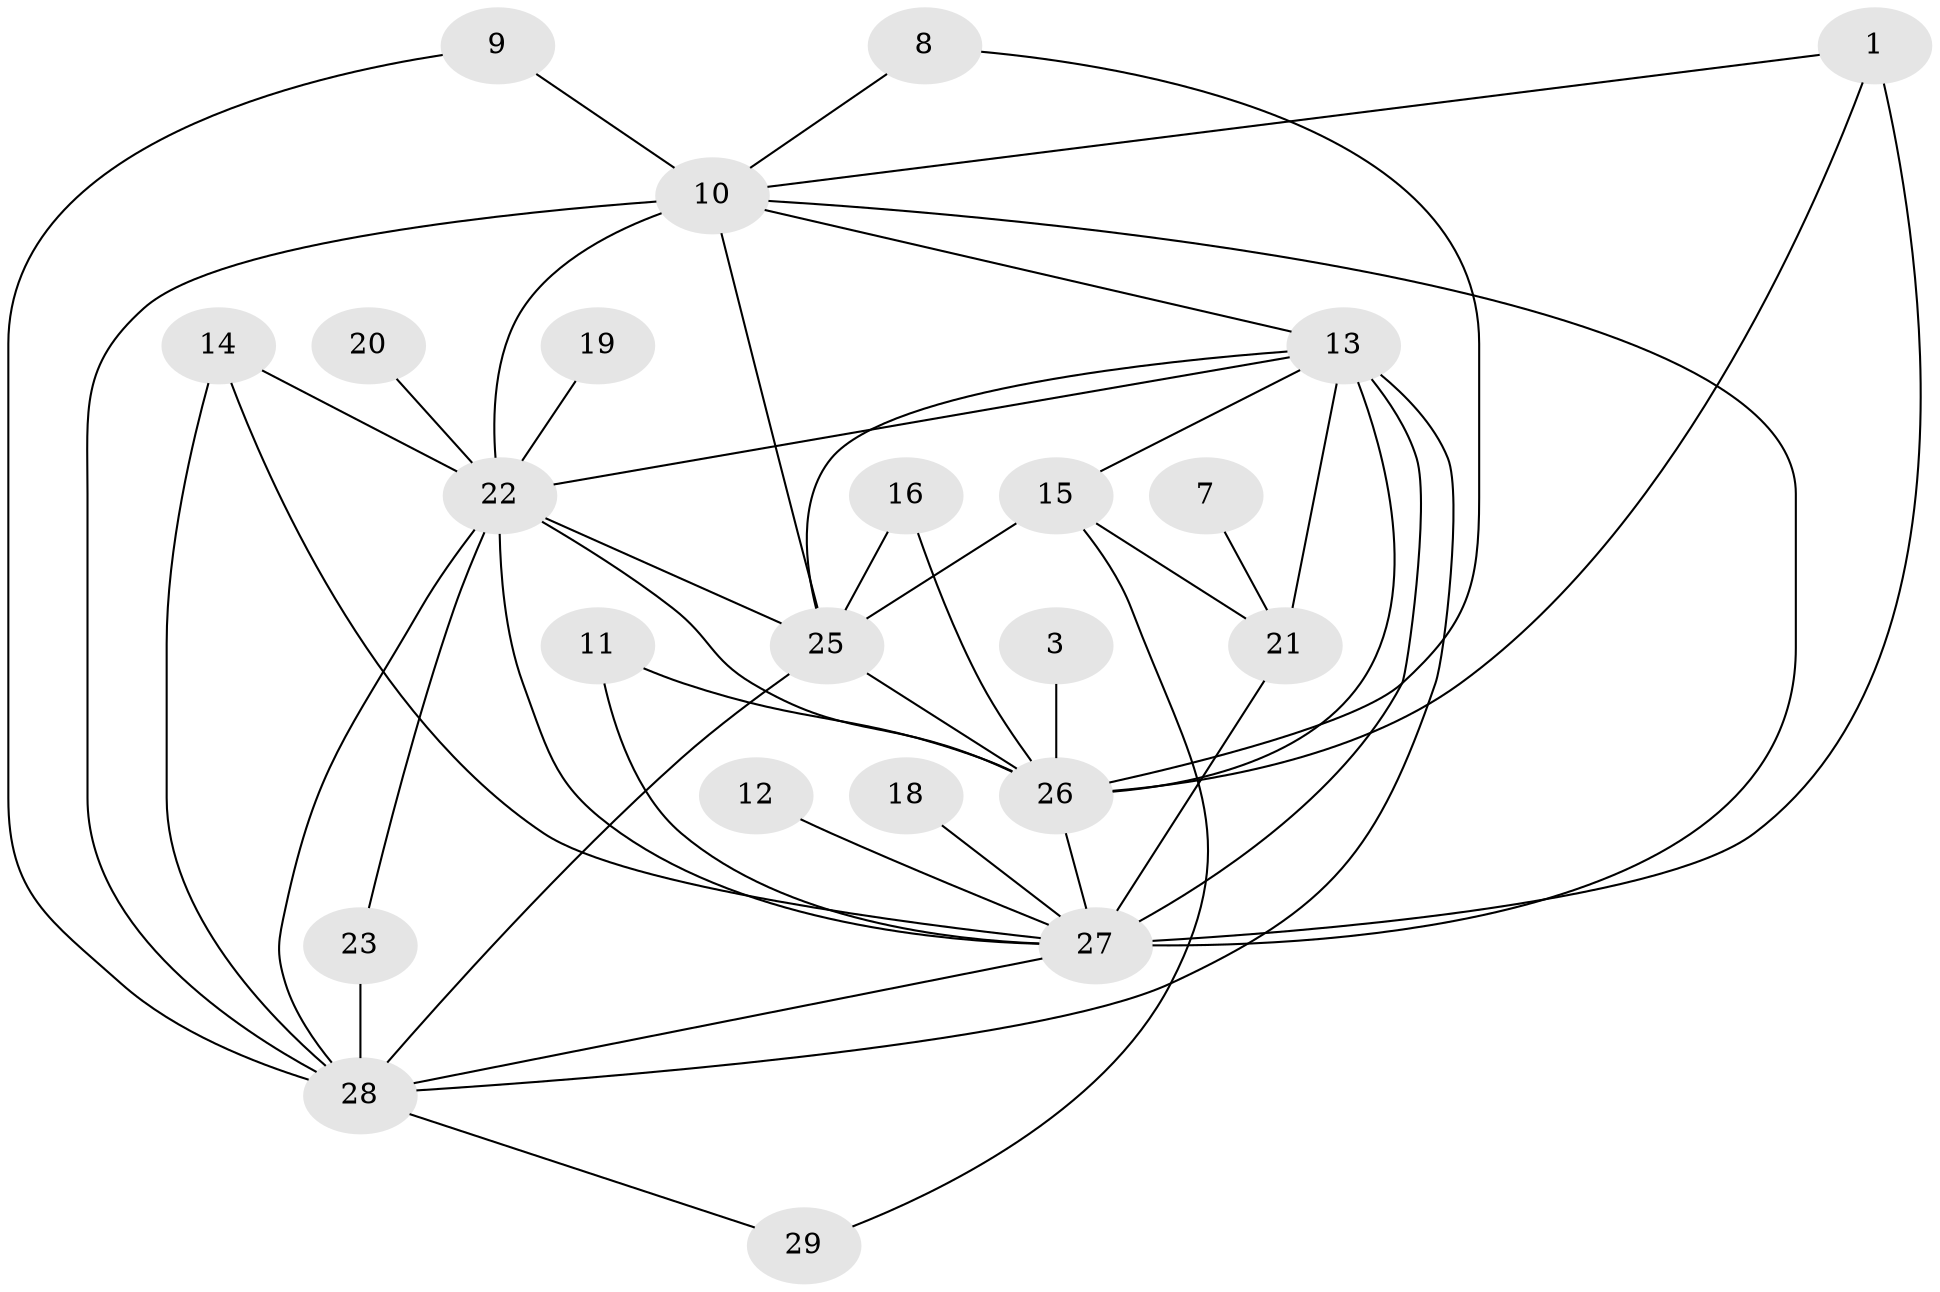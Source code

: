 // original degree distribution, {4: 0.17894736842105263, 2: 0.23157894736842105, 7: 0.031578947368421054, 1: 0.2, 3: 0.18947368421052632, 6: 0.05263157894736842, 0: 0.05263157894736842, 5: 0.06315789473684211}
// Generated by graph-tools (version 1.1) at 2025/35/03/04/25 23:35:55]
// undirected, 23 vertices, 47 edges
graph export_dot {
  node [color=gray90,style=filled];
  1;
  3;
  7;
  8;
  9;
  10;
  11;
  12;
  13;
  14;
  15;
  16;
  18;
  19;
  20;
  21;
  22;
  23;
  25;
  26;
  27;
  28;
  29;
  1 -- 10 [weight=1.0];
  1 -- 26 [weight=1.0];
  1 -- 27 [weight=1.0];
  3 -- 26 [weight=1.0];
  7 -- 21 [weight=1.0];
  8 -- 10 [weight=1.0];
  8 -- 26 [weight=1.0];
  9 -- 10 [weight=1.0];
  9 -- 28 [weight=1.0];
  10 -- 13 [weight=1.0];
  10 -- 22 [weight=2.0];
  10 -- 25 [weight=2.0];
  10 -- 27 [weight=1.0];
  10 -- 28 [weight=1.0];
  11 -- 26 [weight=1.0];
  11 -- 27 [weight=1.0];
  12 -- 27 [weight=1.0];
  13 -- 15 [weight=1.0];
  13 -- 21 [weight=1.0];
  13 -- 22 [weight=1.0];
  13 -- 25 [weight=4.0];
  13 -- 26 [weight=3.0];
  13 -- 27 [weight=4.0];
  13 -- 28 [weight=1.0];
  14 -- 22 [weight=1.0];
  14 -- 27 [weight=1.0];
  14 -- 28 [weight=1.0];
  15 -- 21 [weight=1.0];
  15 -- 25 [weight=1.0];
  15 -- 29 [weight=1.0];
  16 -- 25 [weight=2.0];
  16 -- 26 [weight=1.0];
  18 -- 27 [weight=1.0];
  19 -- 22 [weight=1.0];
  20 -- 22 [weight=1.0];
  21 -- 27 [weight=2.0];
  22 -- 23 [weight=1.0];
  22 -- 25 [weight=1.0];
  22 -- 26 [weight=2.0];
  22 -- 27 [weight=2.0];
  22 -- 28 [weight=1.0];
  23 -- 28 [weight=3.0];
  25 -- 26 [weight=3.0];
  25 -- 28 [weight=1.0];
  26 -- 27 [weight=1.0];
  27 -- 28 [weight=1.0];
  28 -- 29 [weight=1.0];
}
